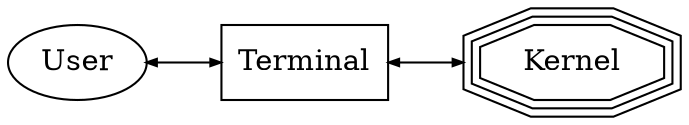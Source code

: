 digraph MyGraph {
        rankdir=LR
        margin=0
        border=0
        edge [arrowsize=0.5, dir=both]

        "User" [shape=ellipse]
        "Terminal" [shape=box]
        "Kernel" [shape=tripleoctagon]

        "User" -> "Terminal" -> "Kernel"
}
